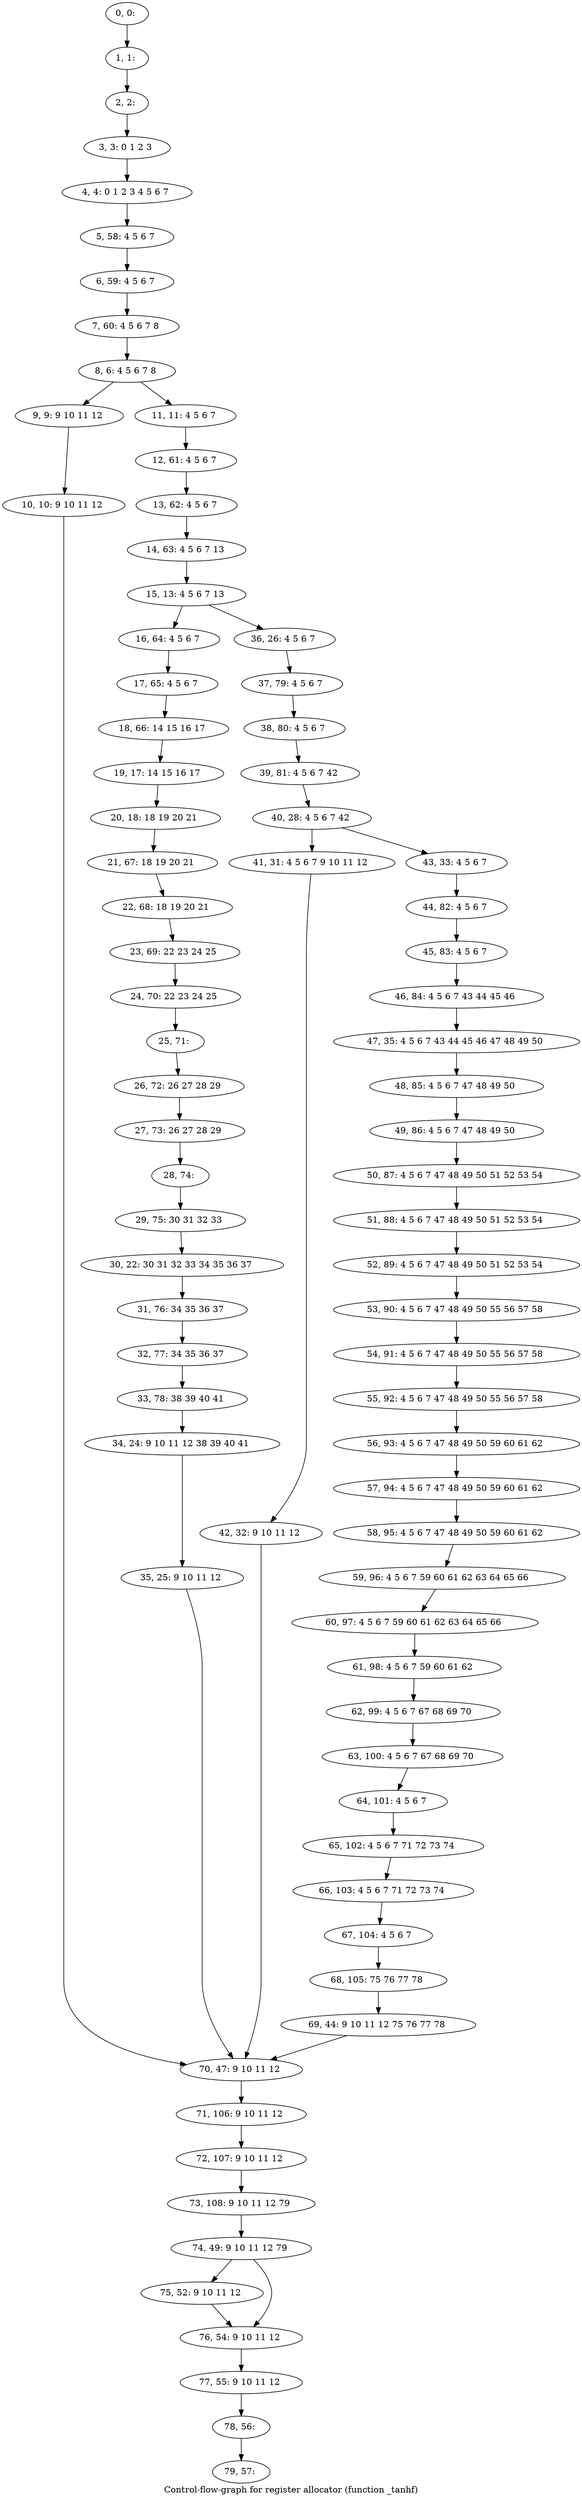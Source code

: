 digraph G {
graph [label="Control-flow-graph for register allocator (function _tanhf)"]
0[label="0, 0: "];
1[label="1, 1: "];
2[label="2, 2: "];
3[label="3, 3: 0 1 2 3 "];
4[label="4, 4: 0 1 2 3 4 5 6 7 "];
5[label="5, 58: 4 5 6 7 "];
6[label="6, 59: 4 5 6 7 "];
7[label="7, 60: 4 5 6 7 8 "];
8[label="8, 6: 4 5 6 7 8 "];
9[label="9, 9: 9 10 11 12 "];
10[label="10, 10: 9 10 11 12 "];
11[label="11, 11: 4 5 6 7 "];
12[label="12, 61: 4 5 6 7 "];
13[label="13, 62: 4 5 6 7 "];
14[label="14, 63: 4 5 6 7 13 "];
15[label="15, 13: 4 5 6 7 13 "];
16[label="16, 64: 4 5 6 7 "];
17[label="17, 65: 4 5 6 7 "];
18[label="18, 66: 14 15 16 17 "];
19[label="19, 17: 14 15 16 17 "];
20[label="20, 18: 18 19 20 21 "];
21[label="21, 67: 18 19 20 21 "];
22[label="22, 68: 18 19 20 21 "];
23[label="23, 69: 22 23 24 25 "];
24[label="24, 70: 22 23 24 25 "];
25[label="25, 71: "];
26[label="26, 72: 26 27 28 29 "];
27[label="27, 73: 26 27 28 29 "];
28[label="28, 74: "];
29[label="29, 75: 30 31 32 33 "];
30[label="30, 22: 30 31 32 33 34 35 36 37 "];
31[label="31, 76: 34 35 36 37 "];
32[label="32, 77: 34 35 36 37 "];
33[label="33, 78: 38 39 40 41 "];
34[label="34, 24: 9 10 11 12 38 39 40 41 "];
35[label="35, 25: 9 10 11 12 "];
36[label="36, 26: 4 5 6 7 "];
37[label="37, 79: 4 5 6 7 "];
38[label="38, 80: 4 5 6 7 "];
39[label="39, 81: 4 5 6 7 42 "];
40[label="40, 28: 4 5 6 7 42 "];
41[label="41, 31: 4 5 6 7 9 10 11 12 "];
42[label="42, 32: 9 10 11 12 "];
43[label="43, 33: 4 5 6 7 "];
44[label="44, 82: 4 5 6 7 "];
45[label="45, 83: 4 5 6 7 "];
46[label="46, 84: 4 5 6 7 43 44 45 46 "];
47[label="47, 35: 4 5 6 7 43 44 45 46 47 48 49 50 "];
48[label="48, 85: 4 5 6 7 47 48 49 50 "];
49[label="49, 86: 4 5 6 7 47 48 49 50 "];
50[label="50, 87: 4 5 6 7 47 48 49 50 51 52 53 54 "];
51[label="51, 88: 4 5 6 7 47 48 49 50 51 52 53 54 "];
52[label="52, 89: 4 5 6 7 47 48 49 50 51 52 53 54 "];
53[label="53, 90: 4 5 6 7 47 48 49 50 55 56 57 58 "];
54[label="54, 91: 4 5 6 7 47 48 49 50 55 56 57 58 "];
55[label="55, 92: 4 5 6 7 47 48 49 50 55 56 57 58 "];
56[label="56, 93: 4 5 6 7 47 48 49 50 59 60 61 62 "];
57[label="57, 94: 4 5 6 7 47 48 49 50 59 60 61 62 "];
58[label="58, 95: 4 5 6 7 47 48 49 50 59 60 61 62 "];
59[label="59, 96: 4 5 6 7 59 60 61 62 63 64 65 66 "];
60[label="60, 97: 4 5 6 7 59 60 61 62 63 64 65 66 "];
61[label="61, 98: 4 5 6 7 59 60 61 62 "];
62[label="62, 99: 4 5 6 7 67 68 69 70 "];
63[label="63, 100: 4 5 6 7 67 68 69 70 "];
64[label="64, 101: 4 5 6 7 "];
65[label="65, 102: 4 5 6 7 71 72 73 74 "];
66[label="66, 103: 4 5 6 7 71 72 73 74 "];
67[label="67, 104: 4 5 6 7 "];
68[label="68, 105: 75 76 77 78 "];
69[label="69, 44: 9 10 11 12 75 76 77 78 "];
70[label="70, 47: 9 10 11 12 "];
71[label="71, 106: 9 10 11 12 "];
72[label="72, 107: 9 10 11 12 "];
73[label="73, 108: 9 10 11 12 79 "];
74[label="74, 49: 9 10 11 12 79 "];
75[label="75, 52: 9 10 11 12 "];
76[label="76, 54: 9 10 11 12 "];
77[label="77, 55: 9 10 11 12 "];
78[label="78, 56: "];
79[label="79, 57: "];
0->1 ;
1->2 ;
2->3 ;
3->4 ;
4->5 ;
5->6 ;
6->7 ;
7->8 ;
8->9 ;
8->11 ;
9->10 ;
10->70 ;
11->12 ;
12->13 ;
13->14 ;
14->15 ;
15->16 ;
15->36 ;
16->17 ;
17->18 ;
18->19 ;
19->20 ;
20->21 ;
21->22 ;
22->23 ;
23->24 ;
24->25 ;
25->26 ;
26->27 ;
27->28 ;
28->29 ;
29->30 ;
30->31 ;
31->32 ;
32->33 ;
33->34 ;
34->35 ;
35->70 ;
36->37 ;
37->38 ;
38->39 ;
39->40 ;
40->41 ;
40->43 ;
41->42 ;
42->70 ;
43->44 ;
44->45 ;
45->46 ;
46->47 ;
47->48 ;
48->49 ;
49->50 ;
50->51 ;
51->52 ;
52->53 ;
53->54 ;
54->55 ;
55->56 ;
56->57 ;
57->58 ;
58->59 ;
59->60 ;
60->61 ;
61->62 ;
62->63 ;
63->64 ;
64->65 ;
65->66 ;
66->67 ;
67->68 ;
68->69 ;
69->70 ;
70->71 ;
71->72 ;
72->73 ;
73->74 ;
74->75 ;
74->76 ;
75->76 ;
76->77 ;
77->78 ;
78->79 ;
}
